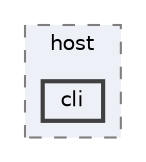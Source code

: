 digraph "/Users/geobrown/Research/ultralight-tags/software/host/cli"
{
 // LATEX_PDF_SIZE
  bgcolor="transparent";
  edge [fontname=Helvetica,fontsize=10,labelfontname=Helvetica,labelfontsize=10];
  node [fontname=Helvetica,fontsize=10,shape=box,height=0.2,width=0.4];
  compound=true
  subgraph clusterdir_a4cc8249603aa699029a0fe47e58268f {
    graph [ bgcolor="#edf0f7", pencolor="grey50", label="host", fontname=Helvetica,fontsize=10 style="filled,dashed", URL="dir_a4cc8249603aa699029a0fe47e58268f.html",tooltip=""]
  dir_2d41fffb22222748bea311915d0b37c1 [label="cli", fillcolor="#edf0f7", color="grey25", style="filled,bold", URL="dir_2d41fffb22222748bea311915d0b37c1.html",tooltip=""];
  }
}
